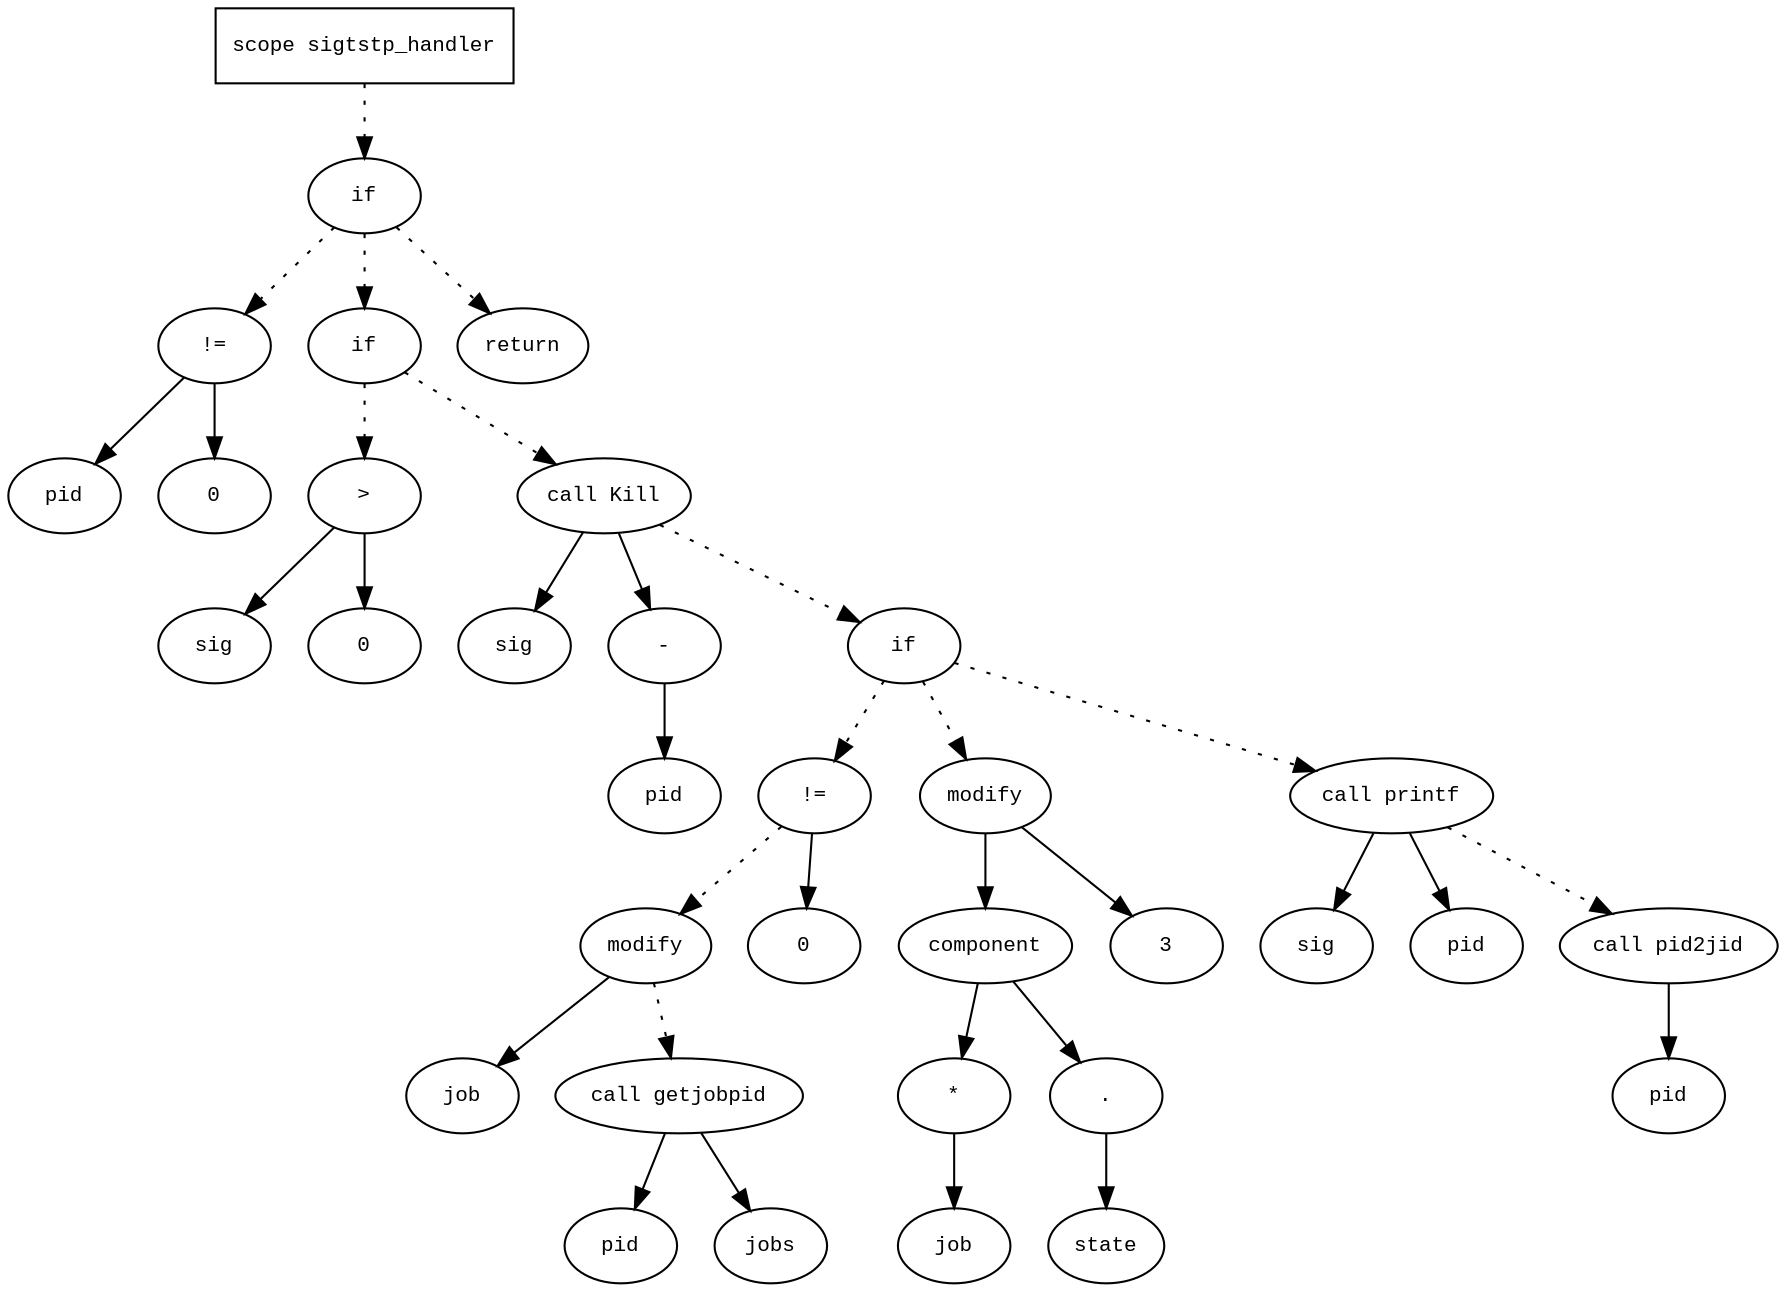 digraph AST {
  graph [fontname="Times New Roman",fontsize=10];
  node  [fontname="Courier New",fontsize=10];
  edge  [fontname="Times New Roman",fontsize=10];

  node1 [label="scope sigtstp_handler",shape=box];
  node2 [label="if",shape=ellipse];
  node1 -> node2 [style=dotted];
  node3 [label="!=",shape=ellipse];
  node4 [label="pid",shape=ellipse];
  node3 -> node4;
  node5 [label="0",shape=ellipse];
  node3 -> node5;
  node2 -> node3 [style=dotted];
  node6 [label="if",shape=ellipse];
  node2 -> node6 [style=dotted];
  node7 [label=">",shape=ellipse];
  node8 [label="sig",shape=ellipse];
  node7 -> node8;
  node9 [label="0",shape=ellipse];
  node7 -> node9;
  node6 -> node7 [style=dotted];
  node10 [label="call Kill",shape=ellipse];
  node11 [label="sig",shape=ellipse];
  node10 -> node11;
  node12 [label="-",shape=ellipse];
  node13 [label="pid",shape=ellipse];
  node12 -> node13;
  node10 -> node12;
  node6 -> node10 [style=dotted];
  node14 [label="if",shape=ellipse];
  node10 -> node14 [style=dotted];
  node15 [label="!=",shape=ellipse];
  node16 [label="modify",shape=ellipse];
  node17 [label="job",shape=ellipse];
  node16 -> node17;
  node18 [label="call getjobpid",shape=ellipse];
  node19 [label="pid",shape=ellipse];
  node18 -> node19;
  node20 [label="jobs",shape=ellipse];
  node18 -> node20;
  node16 -> node18 [style=dotted];
  node15 -> node16 [style=dotted];
  node21 [label="0",shape=ellipse];
  node15 -> node21;
  node14 -> node15 [style=dotted];
  node22 [label="modify",shape=ellipse];
  node23 [label="component",shape=ellipse];
  node22 -> node23;
  node24 [label="*",shape=ellipse];
  node25 [label="job",shape=ellipse];
  node24 -> node25;
  node23 -> node24;
  node26 [label=".",shape=ellipse];
  node23 -> node26;
  node27 [label="state",shape=ellipse];
  node26 -> node27;
  node28 [label="3",shape=ellipse];
  node22 -> node28;
  node14 -> node22 [style=dotted];
  node29 [label="call printf",shape=ellipse];
  node30 [label="sig",shape=ellipse];
  node29 -> node30;
  node31 [label="pid",shape=ellipse];
  node29 -> node31;
  node32 [label="call pid2jid",shape=ellipse];
  node33 [label="pid",shape=ellipse];
  node32 -> node33;
  node29 -> node32 [style=dotted];
  node14 -> node29 [style=dotted];
  node34 [label="return",shape=ellipse];
  node2 -> node34 [style=dotted];
} 